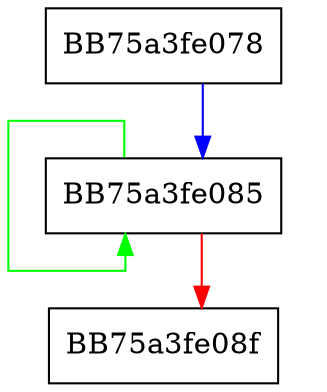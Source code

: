 digraph from_bytes {
  node [shape="box"];
  graph [splines=ortho];
  BB75a3fe078 -> BB75a3fe085 [color="blue"];
  BB75a3fe085 -> BB75a3fe085 [color="green"];
  BB75a3fe085 -> BB75a3fe08f [color="red"];
}